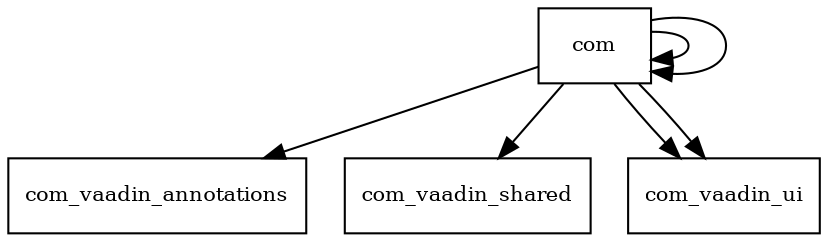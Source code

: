 digraph responsive_layout_2_1_1_package_dependencies {
  node [shape = box, fontsize=10.0];
  com -> com;
  com -> com_vaadin_annotations;
  com -> com_vaadin_shared;
  com -> com_vaadin_ui;
  com -> com;
  com -> com_vaadin_ui;
}
